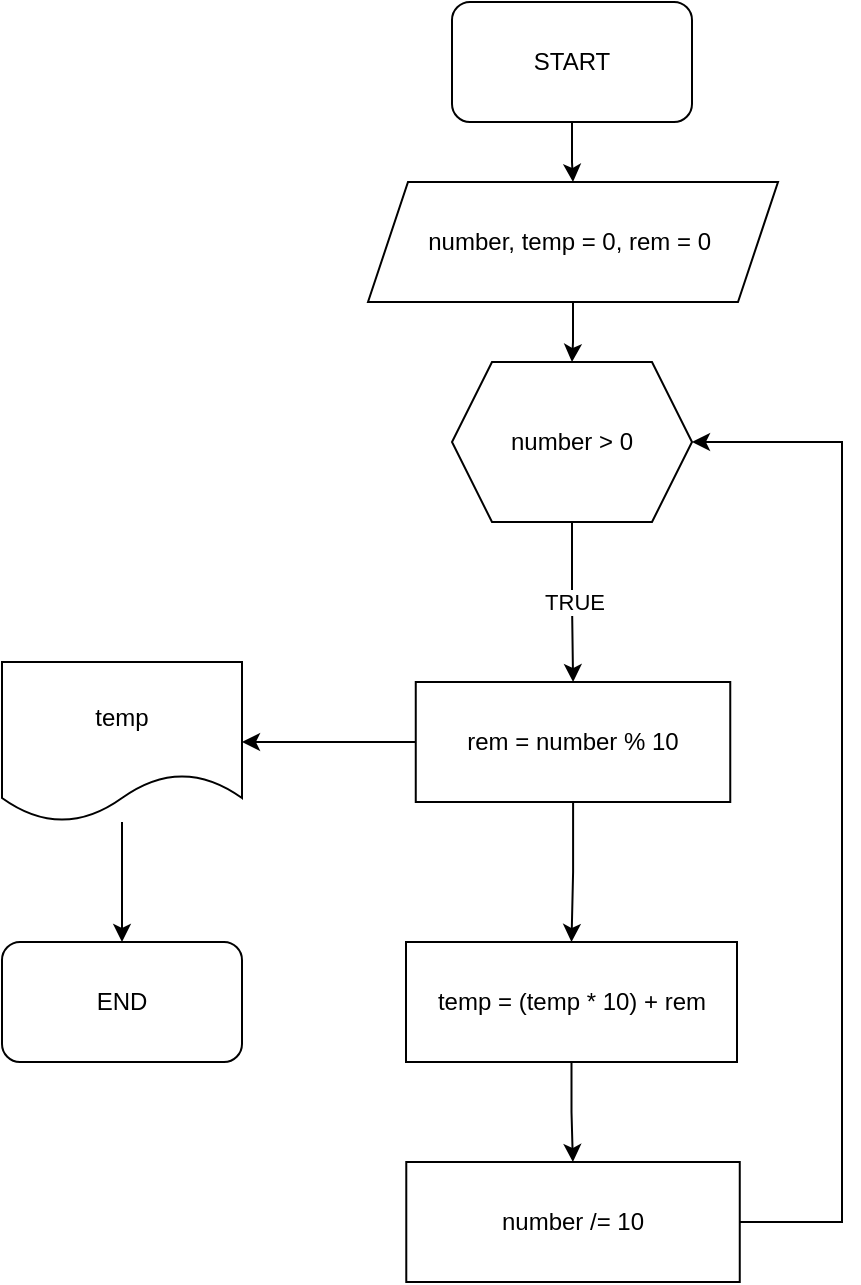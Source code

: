 <mxfile version="24.1.0" type="device">
  <diagram name="Page-1" id="0WdBo1ur3ko1ii2hKGB6">
    <mxGraphModel dx="1290" dy="621" grid="1" gridSize="10" guides="1" tooltips="1" connect="1" arrows="1" fold="1" page="1" pageScale="1" pageWidth="850" pageHeight="1100" math="0" shadow="0">
      <root>
        <mxCell id="0" />
        <mxCell id="1" parent="0" />
        <mxCell id="R_3Qw7EAyGwQqeyvs3r--3" value="" style="edgeStyle=orthogonalEdgeStyle;rounded=0;orthogonalLoop=1;jettySize=auto;html=1;" parent="1" source="R_3Qw7EAyGwQqeyvs3r--1" target="R_3Qw7EAyGwQqeyvs3r--2" edge="1">
          <mxGeometry relative="1" as="geometry" />
        </mxCell>
        <mxCell id="R_3Qw7EAyGwQqeyvs3r--1" value="START" style="rounded=1;whiteSpace=wrap;html=1;" parent="1" vertex="1">
          <mxGeometry x="365" y="20" width="120" height="60" as="geometry" />
        </mxCell>
        <mxCell id="R_3Qw7EAyGwQqeyvs3r--5" value="" style="edgeStyle=orthogonalEdgeStyle;rounded=0;orthogonalLoop=1;jettySize=auto;html=1;" parent="1" source="R_3Qw7EAyGwQqeyvs3r--2" target="R_3Qw7EAyGwQqeyvs3r--4" edge="1">
          <mxGeometry relative="1" as="geometry" />
        </mxCell>
        <mxCell id="R_3Qw7EAyGwQqeyvs3r--2" value="number, temp = 0, rem = 0&amp;nbsp;" style="shape=parallelogram;perimeter=parallelogramPerimeter;whiteSpace=wrap;html=1;fixedSize=1;" parent="1" vertex="1">
          <mxGeometry x="323" y="110" width="205" height="60" as="geometry" />
        </mxCell>
        <mxCell id="R_3Qw7EAyGwQqeyvs3r--7" value="" style="edgeStyle=orthogonalEdgeStyle;rounded=0;orthogonalLoop=1;jettySize=auto;html=1;" parent="1" source="R_3Qw7EAyGwQqeyvs3r--4" target="R_3Qw7EAyGwQqeyvs3r--6" edge="1">
          <mxGeometry relative="1" as="geometry" />
        </mxCell>
        <mxCell id="R_3Qw7EAyGwQqeyvs3r--8" value="TRUE" style="edgeLabel;html=1;align=center;verticalAlign=middle;resizable=0;points=[];" parent="R_3Qw7EAyGwQqeyvs3r--7" vertex="1" connectable="0">
          <mxGeometry relative="1" as="geometry">
            <mxPoint as="offset" />
          </mxGeometry>
        </mxCell>
        <mxCell id="R_3Qw7EAyGwQqeyvs3r--4" value="number &amp;gt; 0" style="shape=hexagon;perimeter=hexagonPerimeter2;whiteSpace=wrap;html=1;fixedSize=1;" parent="1" vertex="1">
          <mxGeometry x="365" y="200" width="120" height="80" as="geometry" />
        </mxCell>
        <mxCell id="R_3Qw7EAyGwQqeyvs3r--10" value="" style="edgeStyle=orthogonalEdgeStyle;rounded=0;orthogonalLoop=1;jettySize=auto;html=1;" parent="1" source="R_3Qw7EAyGwQqeyvs3r--6" target="R_3Qw7EAyGwQqeyvs3r--9" edge="1">
          <mxGeometry relative="1" as="geometry" />
        </mxCell>
        <mxCell id="R_3Qw7EAyGwQqeyvs3r--15" value="" style="edgeStyle=orthogonalEdgeStyle;rounded=0;orthogonalLoop=1;jettySize=auto;html=1;" parent="1" source="R_3Qw7EAyGwQqeyvs3r--6" target="R_3Qw7EAyGwQqeyvs3r--14" edge="1">
          <mxGeometry relative="1" as="geometry" />
        </mxCell>
        <mxCell id="R_3Qw7EAyGwQqeyvs3r--6" value="rem = number % 10" style="rounded=0;whiteSpace=wrap;html=1;" parent="1" vertex="1">
          <mxGeometry x="346.88" y="360" width="157.25" height="60" as="geometry" />
        </mxCell>
        <mxCell id="R_3Qw7EAyGwQqeyvs3r--13" value="" style="edgeStyle=orthogonalEdgeStyle;rounded=0;orthogonalLoop=1;jettySize=auto;html=1;" parent="1" source="R_3Qw7EAyGwQqeyvs3r--9" target="R_3Qw7EAyGwQqeyvs3r--12" edge="1">
          <mxGeometry relative="1" as="geometry" />
        </mxCell>
        <mxCell id="R_3Qw7EAyGwQqeyvs3r--9" value="temp = (temp * 10) + rem" style="rounded=0;whiteSpace=wrap;html=1;" parent="1" vertex="1">
          <mxGeometry x="342" y="490" width="165.5" height="60" as="geometry" />
        </mxCell>
        <mxCell id="x2WxI0Pkz9Dao_T7ky0A-1" style="edgeStyle=orthogonalEdgeStyle;rounded=0;orthogonalLoop=1;jettySize=auto;html=1;exitX=1;exitY=0.5;exitDx=0;exitDy=0;entryX=1;entryY=0.5;entryDx=0;entryDy=0;" edge="1" parent="1" source="R_3Qw7EAyGwQqeyvs3r--12" target="R_3Qw7EAyGwQqeyvs3r--4">
          <mxGeometry relative="1" as="geometry">
            <Array as="points">
              <mxPoint x="560" y="630" />
              <mxPoint x="560" y="240" />
            </Array>
          </mxGeometry>
        </mxCell>
        <mxCell id="R_3Qw7EAyGwQqeyvs3r--12" value="number /= 10" style="rounded=0;whiteSpace=wrap;html=1;" parent="1" vertex="1">
          <mxGeometry x="342.14" y="600" width="166.74" height="60" as="geometry" />
        </mxCell>
        <mxCell id="R_3Qw7EAyGwQqeyvs3r--17" value="" style="edgeStyle=orthogonalEdgeStyle;rounded=0;orthogonalLoop=1;jettySize=auto;html=1;" parent="1" source="R_3Qw7EAyGwQqeyvs3r--14" target="R_3Qw7EAyGwQqeyvs3r--16" edge="1">
          <mxGeometry relative="1" as="geometry" />
        </mxCell>
        <mxCell id="R_3Qw7EAyGwQqeyvs3r--14" value="temp" style="shape=document;whiteSpace=wrap;html=1;boundedLbl=1;" parent="1" vertex="1">
          <mxGeometry x="140" y="350" width="120" height="80" as="geometry" />
        </mxCell>
        <mxCell id="R_3Qw7EAyGwQqeyvs3r--16" value="END" style="rounded=1;whiteSpace=wrap;html=1;" parent="1" vertex="1">
          <mxGeometry x="140" y="490" width="120" height="60" as="geometry" />
        </mxCell>
      </root>
    </mxGraphModel>
  </diagram>
</mxfile>
